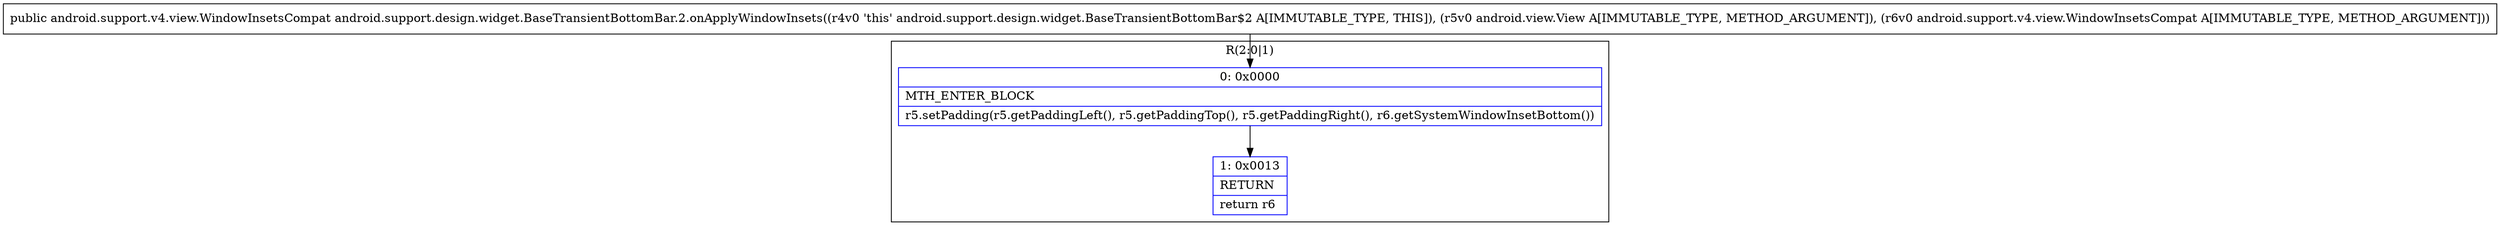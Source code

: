 digraph "CFG forandroid.support.design.widget.BaseTransientBottomBar.2.onApplyWindowInsets(Landroid\/view\/View;Landroid\/support\/v4\/view\/WindowInsetsCompat;)Landroid\/support\/v4\/view\/WindowInsetsCompat;" {
subgraph cluster_Region_1774045797 {
label = "R(2:0|1)";
node [shape=record,color=blue];
Node_0 [shape=record,label="{0\:\ 0x0000|MTH_ENTER_BLOCK\l|r5.setPadding(r5.getPaddingLeft(), r5.getPaddingTop(), r5.getPaddingRight(), r6.getSystemWindowInsetBottom())\l}"];
Node_1 [shape=record,label="{1\:\ 0x0013|RETURN\l|return r6\l}"];
}
MethodNode[shape=record,label="{public android.support.v4.view.WindowInsetsCompat android.support.design.widget.BaseTransientBottomBar.2.onApplyWindowInsets((r4v0 'this' android.support.design.widget.BaseTransientBottomBar$2 A[IMMUTABLE_TYPE, THIS]), (r5v0 android.view.View A[IMMUTABLE_TYPE, METHOD_ARGUMENT]), (r6v0 android.support.v4.view.WindowInsetsCompat A[IMMUTABLE_TYPE, METHOD_ARGUMENT])) }"];
MethodNode -> Node_0;
Node_0 -> Node_1;
}

